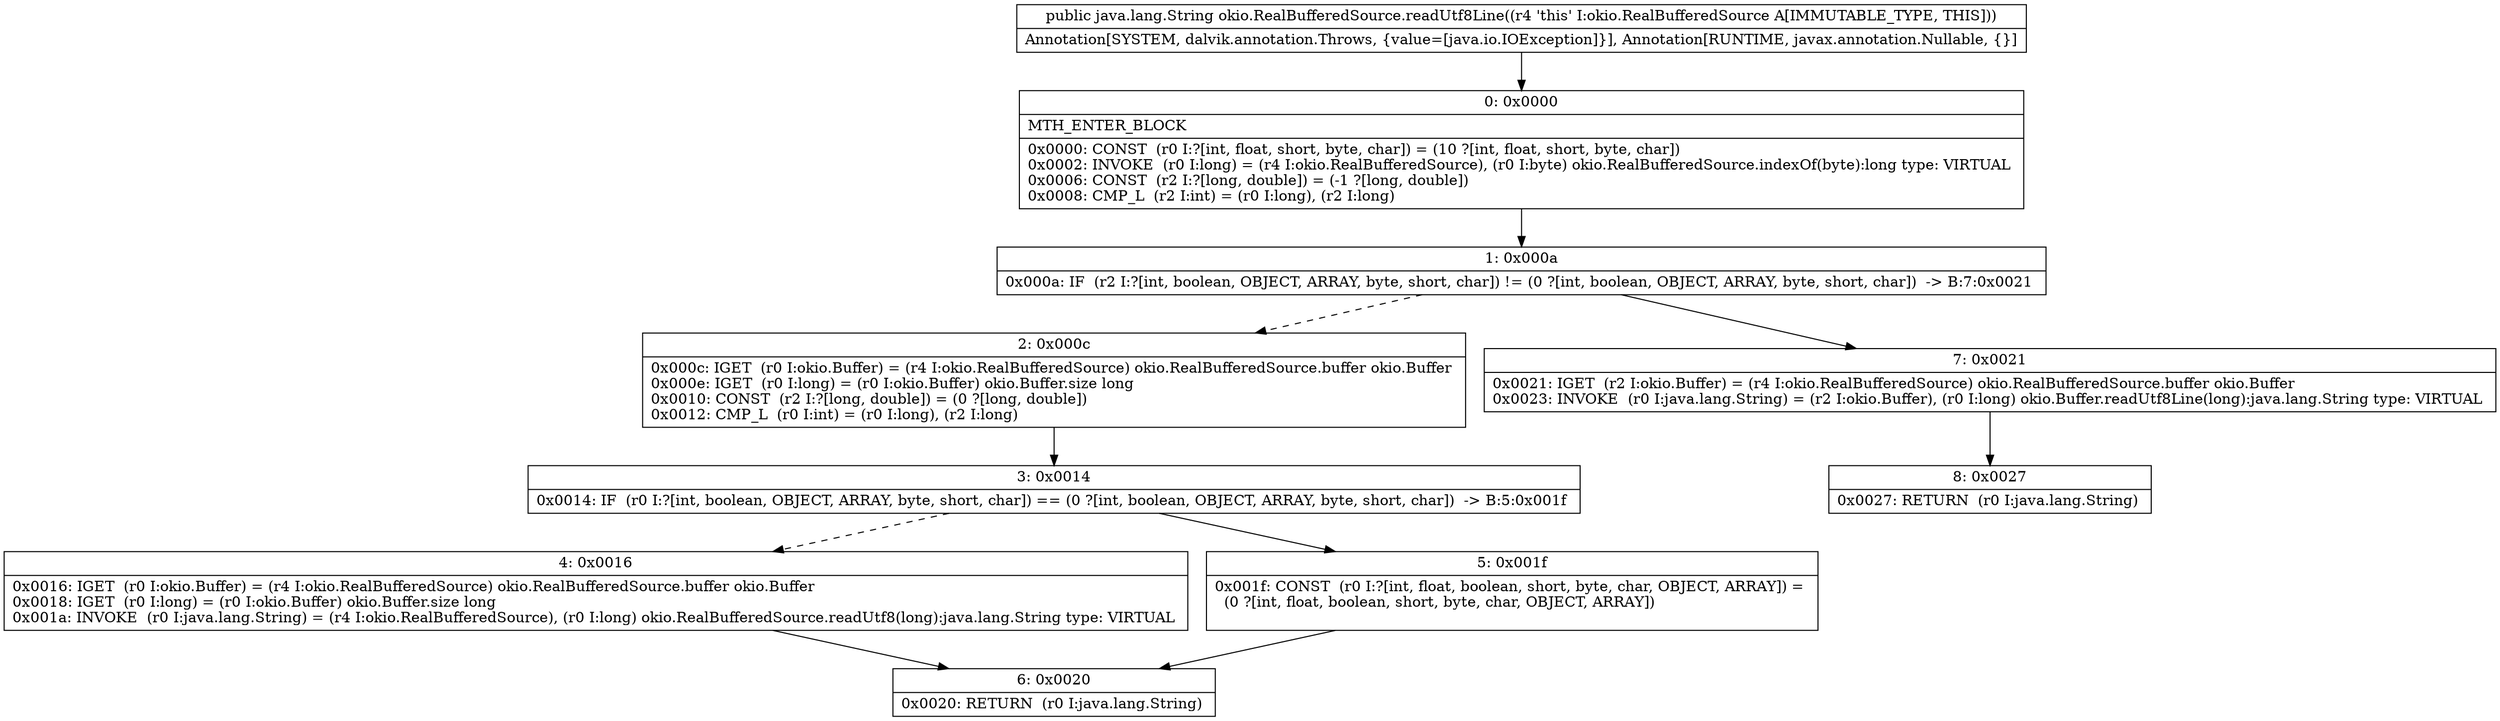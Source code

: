 digraph "CFG forokio.RealBufferedSource.readUtf8Line()Ljava\/lang\/String;" {
Node_0 [shape=record,label="{0\:\ 0x0000|MTH_ENTER_BLOCK\l|0x0000: CONST  (r0 I:?[int, float, short, byte, char]) = (10 ?[int, float, short, byte, char]) \l0x0002: INVOKE  (r0 I:long) = (r4 I:okio.RealBufferedSource), (r0 I:byte) okio.RealBufferedSource.indexOf(byte):long type: VIRTUAL \l0x0006: CONST  (r2 I:?[long, double]) = (\-1 ?[long, double]) \l0x0008: CMP_L  (r2 I:int) = (r0 I:long), (r2 I:long) \l}"];
Node_1 [shape=record,label="{1\:\ 0x000a|0x000a: IF  (r2 I:?[int, boolean, OBJECT, ARRAY, byte, short, char]) != (0 ?[int, boolean, OBJECT, ARRAY, byte, short, char])  \-\> B:7:0x0021 \l}"];
Node_2 [shape=record,label="{2\:\ 0x000c|0x000c: IGET  (r0 I:okio.Buffer) = (r4 I:okio.RealBufferedSource) okio.RealBufferedSource.buffer okio.Buffer \l0x000e: IGET  (r0 I:long) = (r0 I:okio.Buffer) okio.Buffer.size long \l0x0010: CONST  (r2 I:?[long, double]) = (0 ?[long, double]) \l0x0012: CMP_L  (r0 I:int) = (r0 I:long), (r2 I:long) \l}"];
Node_3 [shape=record,label="{3\:\ 0x0014|0x0014: IF  (r0 I:?[int, boolean, OBJECT, ARRAY, byte, short, char]) == (0 ?[int, boolean, OBJECT, ARRAY, byte, short, char])  \-\> B:5:0x001f \l}"];
Node_4 [shape=record,label="{4\:\ 0x0016|0x0016: IGET  (r0 I:okio.Buffer) = (r4 I:okio.RealBufferedSource) okio.RealBufferedSource.buffer okio.Buffer \l0x0018: IGET  (r0 I:long) = (r0 I:okio.Buffer) okio.Buffer.size long \l0x001a: INVOKE  (r0 I:java.lang.String) = (r4 I:okio.RealBufferedSource), (r0 I:long) okio.RealBufferedSource.readUtf8(long):java.lang.String type: VIRTUAL \l}"];
Node_5 [shape=record,label="{5\:\ 0x001f|0x001f: CONST  (r0 I:?[int, float, boolean, short, byte, char, OBJECT, ARRAY]) = \l  (0 ?[int, float, boolean, short, byte, char, OBJECT, ARRAY])\l \l}"];
Node_6 [shape=record,label="{6\:\ 0x0020|0x0020: RETURN  (r0 I:java.lang.String) \l}"];
Node_7 [shape=record,label="{7\:\ 0x0021|0x0021: IGET  (r2 I:okio.Buffer) = (r4 I:okio.RealBufferedSource) okio.RealBufferedSource.buffer okio.Buffer \l0x0023: INVOKE  (r0 I:java.lang.String) = (r2 I:okio.Buffer), (r0 I:long) okio.Buffer.readUtf8Line(long):java.lang.String type: VIRTUAL \l}"];
Node_8 [shape=record,label="{8\:\ 0x0027|0x0027: RETURN  (r0 I:java.lang.String) \l}"];
MethodNode[shape=record,label="{public java.lang.String okio.RealBufferedSource.readUtf8Line((r4 'this' I:okio.RealBufferedSource A[IMMUTABLE_TYPE, THIS]))  | Annotation[SYSTEM, dalvik.annotation.Throws, \{value=[java.io.IOException]\}], Annotation[RUNTIME, javax.annotation.Nullable, \{\}]\l}"];
MethodNode -> Node_0;
Node_0 -> Node_1;
Node_1 -> Node_2[style=dashed];
Node_1 -> Node_7;
Node_2 -> Node_3;
Node_3 -> Node_4[style=dashed];
Node_3 -> Node_5;
Node_4 -> Node_6;
Node_5 -> Node_6;
Node_7 -> Node_8;
}

